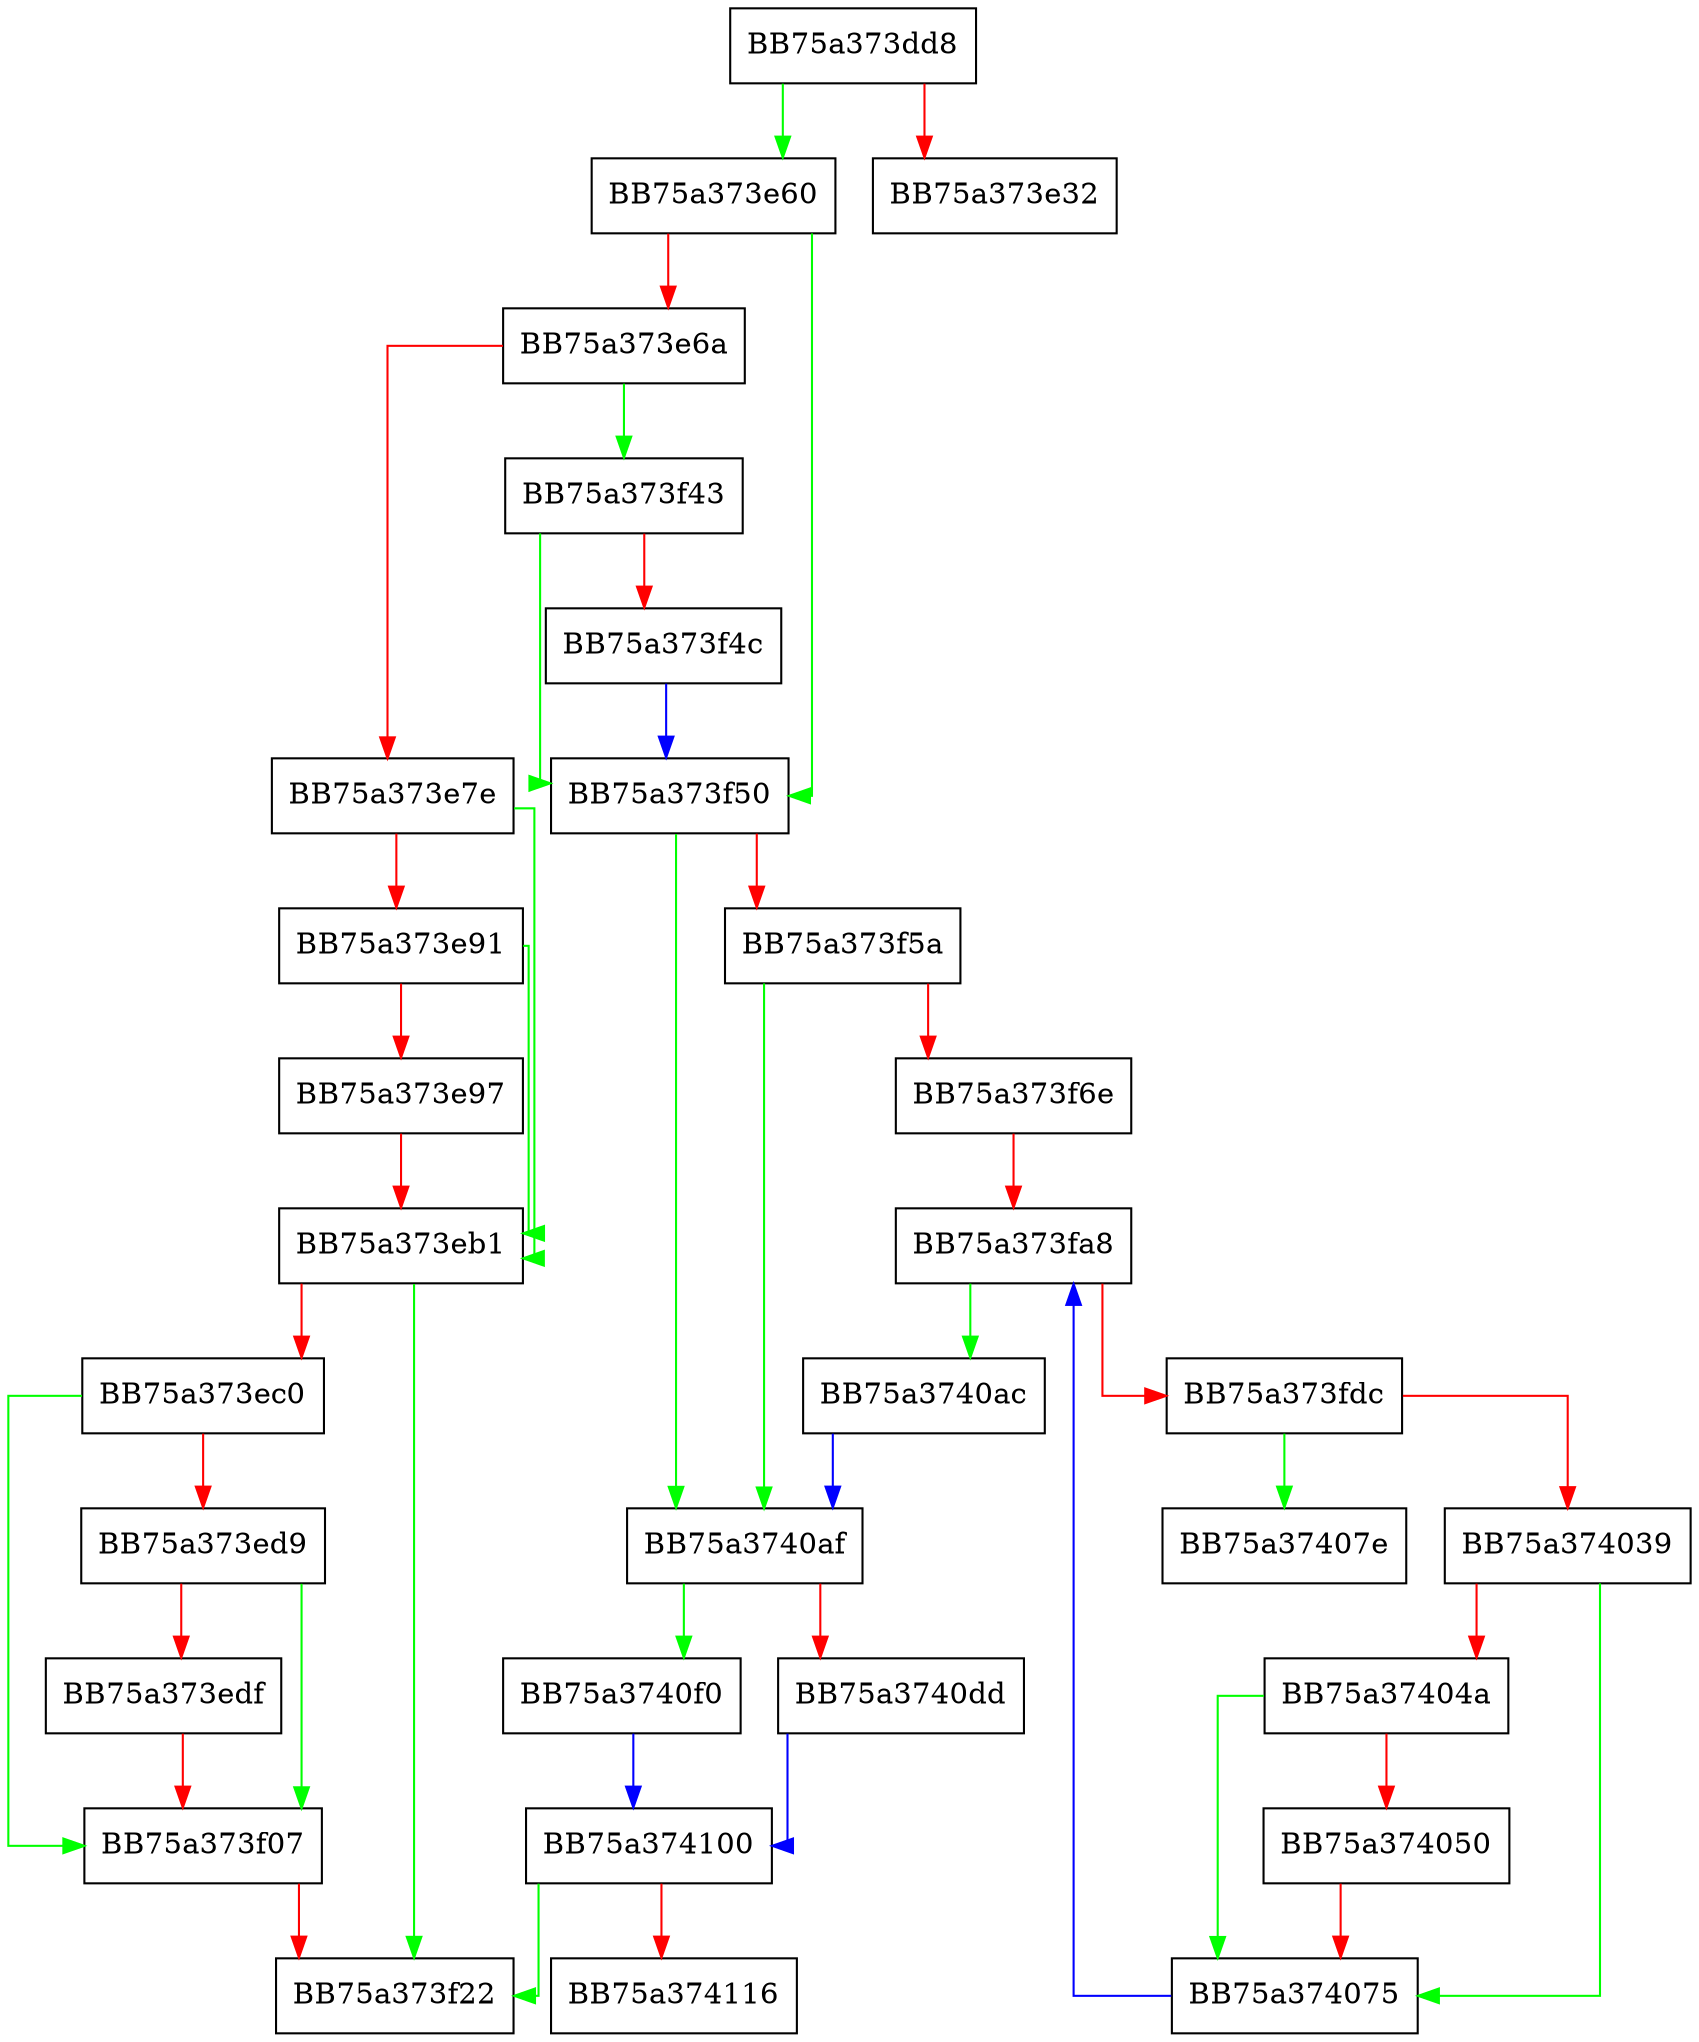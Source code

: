 digraph Register {
  node [shape="box"];
  graph [splines=ortho];
  BB75a373dd8 -> BB75a373e60 [color="green"];
  BB75a373dd8 -> BB75a373e32 [color="red"];
  BB75a373e60 -> BB75a373f50 [color="green"];
  BB75a373e60 -> BB75a373e6a [color="red"];
  BB75a373e6a -> BB75a373f43 [color="green"];
  BB75a373e6a -> BB75a373e7e [color="red"];
  BB75a373e7e -> BB75a373eb1 [color="green"];
  BB75a373e7e -> BB75a373e91 [color="red"];
  BB75a373e91 -> BB75a373eb1 [color="green"];
  BB75a373e91 -> BB75a373e97 [color="red"];
  BB75a373e97 -> BB75a373eb1 [color="red"];
  BB75a373eb1 -> BB75a373f22 [color="green"];
  BB75a373eb1 -> BB75a373ec0 [color="red"];
  BB75a373ec0 -> BB75a373f07 [color="green"];
  BB75a373ec0 -> BB75a373ed9 [color="red"];
  BB75a373ed9 -> BB75a373f07 [color="green"];
  BB75a373ed9 -> BB75a373edf [color="red"];
  BB75a373edf -> BB75a373f07 [color="red"];
  BB75a373f07 -> BB75a373f22 [color="red"];
  BB75a373f43 -> BB75a373f50 [color="green"];
  BB75a373f43 -> BB75a373f4c [color="red"];
  BB75a373f4c -> BB75a373f50 [color="blue"];
  BB75a373f50 -> BB75a3740af [color="green"];
  BB75a373f50 -> BB75a373f5a [color="red"];
  BB75a373f5a -> BB75a3740af [color="green"];
  BB75a373f5a -> BB75a373f6e [color="red"];
  BB75a373f6e -> BB75a373fa8 [color="red"];
  BB75a373fa8 -> BB75a3740ac [color="green"];
  BB75a373fa8 -> BB75a373fdc [color="red"];
  BB75a373fdc -> BB75a37407e [color="green"];
  BB75a373fdc -> BB75a374039 [color="red"];
  BB75a374039 -> BB75a374075 [color="green"];
  BB75a374039 -> BB75a37404a [color="red"];
  BB75a37404a -> BB75a374075 [color="green"];
  BB75a37404a -> BB75a374050 [color="red"];
  BB75a374050 -> BB75a374075 [color="red"];
  BB75a374075 -> BB75a373fa8 [color="blue"];
  BB75a3740ac -> BB75a3740af [color="blue"];
  BB75a3740af -> BB75a3740f0 [color="green"];
  BB75a3740af -> BB75a3740dd [color="red"];
  BB75a3740dd -> BB75a374100 [color="blue"];
  BB75a3740f0 -> BB75a374100 [color="blue"];
  BB75a374100 -> BB75a373f22 [color="green"];
  BB75a374100 -> BB75a374116 [color="red"];
}